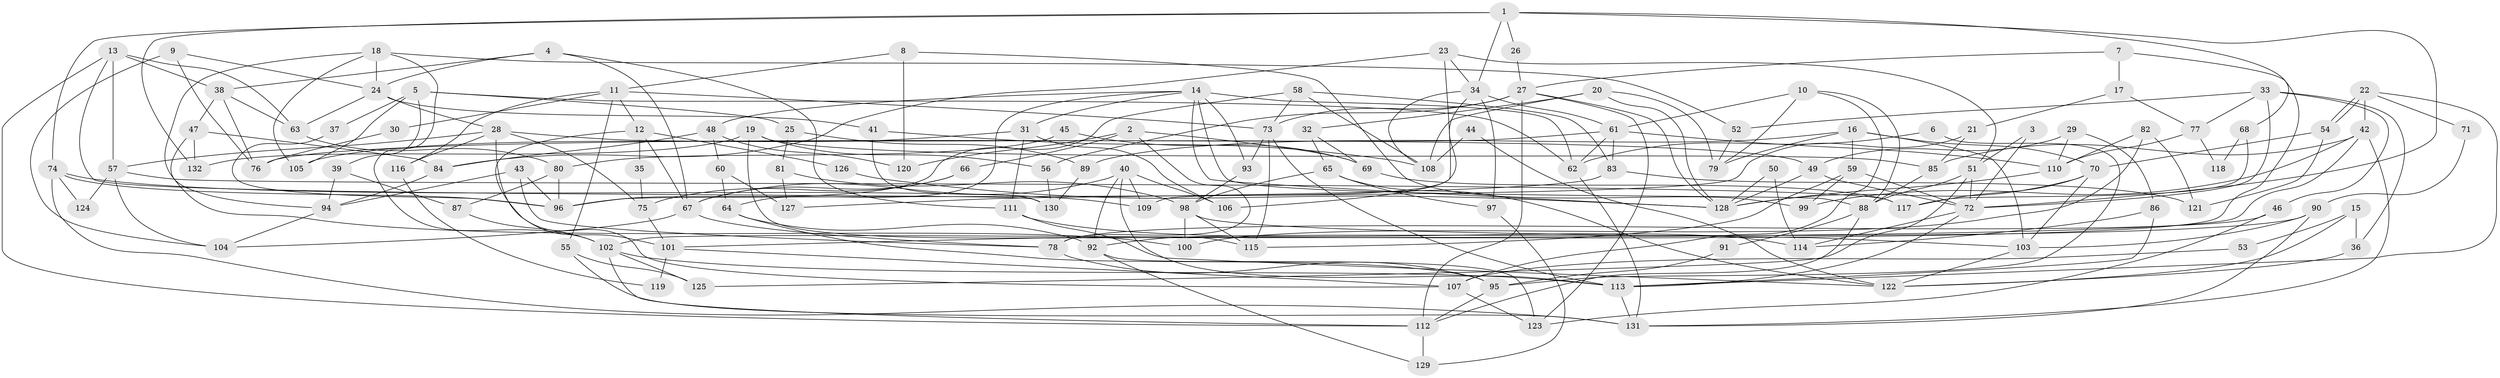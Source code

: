 // coarse degree distribution, {6: 0.14130434782608695, 4: 0.16304347826086957, 2: 0.14130434782608695, 5: 0.15217391304347827, 3: 0.20652173913043478, 7: 0.09782608695652174, 9: 0.010869565217391304, 12: 0.010869565217391304, 8: 0.043478260869565216, 13: 0.010869565217391304, 10: 0.021739130434782608}
// Generated by graph-tools (version 1.1) at 2025/18/03/04/25 18:18:47]
// undirected, 132 vertices, 264 edges
graph export_dot {
graph [start="1"]
  node [color=gray90,style=filled];
  1;
  2;
  3;
  4;
  5;
  6;
  7;
  8;
  9;
  10;
  11;
  12;
  13;
  14;
  15;
  16;
  17;
  18;
  19;
  20;
  21;
  22;
  23;
  24;
  25;
  26;
  27;
  28;
  29;
  30;
  31;
  32;
  33;
  34;
  35;
  36;
  37;
  38;
  39;
  40;
  41;
  42;
  43;
  44;
  45;
  46;
  47;
  48;
  49;
  50;
  51;
  52;
  53;
  54;
  55;
  56;
  57;
  58;
  59;
  60;
  61;
  62;
  63;
  64;
  65;
  66;
  67;
  68;
  69;
  70;
  71;
  72;
  73;
  74;
  75;
  76;
  77;
  78;
  79;
  80;
  81;
  82;
  83;
  84;
  85;
  86;
  87;
  88;
  89;
  90;
  91;
  92;
  93;
  94;
  95;
  96;
  97;
  98;
  99;
  100;
  101;
  102;
  103;
  104;
  105;
  106;
  107;
  108;
  109;
  110;
  111;
  112;
  113;
  114;
  115;
  116;
  117;
  118;
  119;
  120;
  121;
  122;
  123;
  124;
  125;
  126;
  127;
  128;
  129;
  130;
  131;
  132;
  1 -- 72;
  1 -- 34;
  1 -- 26;
  1 -- 68;
  1 -- 74;
  1 -- 132;
  2 -- 78;
  2 -- 69;
  2 -- 66;
  2 -- 120;
  3 -- 51;
  3 -- 72;
  4 -- 111;
  4 -- 67;
  4 -- 24;
  4 -- 38;
  5 -- 39;
  5 -- 62;
  5 -- 25;
  5 -- 37;
  5 -- 105;
  6 -- 62;
  6 -- 95;
  7 -- 27;
  7 -- 102;
  7 -- 17;
  8 -- 120;
  8 -- 99;
  8 -- 11;
  9 -- 104;
  9 -- 24;
  9 -- 76;
  10 -- 61;
  10 -- 88;
  10 -- 79;
  10 -- 107;
  11 -- 73;
  11 -- 12;
  11 -- 30;
  11 -- 55;
  11 -- 116;
  12 -- 67;
  12 -- 35;
  12 -- 107;
  12 -- 126;
  13 -- 63;
  13 -- 112;
  13 -- 38;
  13 -- 57;
  13 -- 130;
  14 -- 88;
  14 -- 62;
  14 -- 31;
  14 -- 48;
  14 -- 64;
  14 -- 93;
  14 -- 128;
  15 -- 36;
  15 -- 122;
  15 -- 53;
  16 -- 89;
  16 -- 59;
  16 -- 70;
  16 -- 79;
  16 -- 103;
  17 -- 77;
  17 -- 21;
  18 -- 24;
  18 -- 102;
  18 -- 52;
  18 -- 94;
  18 -- 105;
  19 -- 56;
  19 -- 85;
  19 -- 115;
  19 -- 132;
  20 -- 79;
  20 -- 128;
  20 -- 32;
  20 -- 108;
  21 -- 85;
  21 -- 96;
  22 -- 113;
  22 -- 54;
  22 -- 54;
  22 -- 42;
  22 -- 71;
  23 -- 34;
  23 -- 106;
  23 -- 51;
  23 -- 84;
  24 -- 28;
  24 -- 41;
  24 -- 63;
  25 -- 81;
  25 -- 89;
  26 -- 27;
  27 -- 73;
  27 -- 128;
  27 -- 56;
  27 -- 112;
  27 -- 123;
  28 -- 101;
  28 -- 57;
  28 -- 49;
  28 -- 75;
  28 -- 116;
  29 -- 49;
  29 -- 110;
  29 -- 86;
  30 -- 76;
  31 -- 105;
  31 -- 106;
  31 -- 111;
  32 -- 65;
  32 -- 69;
  33 -- 72;
  33 -- 52;
  33 -- 36;
  33 -- 46;
  33 -- 77;
  34 -- 61;
  34 -- 109;
  34 -- 97;
  34 -- 108;
  35 -- 75;
  36 -- 122;
  37 -- 96;
  38 -- 47;
  38 -- 63;
  38 -- 76;
  39 -- 87;
  39 -- 94;
  40 -- 92;
  40 -- 113;
  40 -- 67;
  40 -- 106;
  40 -- 109;
  41 -- 108;
  41 -- 130;
  42 -- 131;
  42 -- 85;
  42 -- 99;
  42 -- 101;
  43 -- 94;
  43 -- 78;
  43 -- 96;
  44 -- 122;
  44 -- 108;
  45 -- 69;
  45 -- 80;
  46 -- 123;
  46 -- 78;
  47 -- 132;
  47 -- 84;
  47 -- 100;
  48 -- 84;
  48 -- 60;
  48 -- 120;
  49 -- 72;
  49 -- 128;
  50 -- 114;
  50 -- 128;
  51 -- 72;
  51 -- 88;
  51 -- 125;
  52 -- 79;
  53 -- 107;
  54 -- 70;
  54 -- 121;
  55 -- 125;
  55 -- 131;
  56 -- 130;
  57 -- 104;
  57 -- 117;
  57 -- 124;
  58 -- 108;
  58 -- 96;
  58 -- 73;
  58 -- 83;
  59 -- 115;
  59 -- 72;
  59 -- 99;
  60 -- 64;
  60 -- 127;
  61 -- 76;
  61 -- 110;
  61 -- 62;
  61 -- 83;
  62 -- 131;
  63 -- 80;
  64 -- 92;
  64 -- 95;
  65 -- 98;
  65 -- 97;
  65 -- 122;
  66 -- 75;
  66 -- 67;
  67 -- 78;
  67 -- 104;
  68 -- 117;
  68 -- 118;
  69 -- 117;
  70 -- 128;
  70 -- 103;
  70 -- 117;
  71 -- 90;
  72 -- 113;
  72 -- 114;
  73 -- 115;
  73 -- 93;
  73 -- 113;
  74 -- 96;
  74 -- 109;
  74 -- 124;
  74 -- 131;
  75 -- 101;
  77 -- 110;
  77 -- 118;
  78 -- 95;
  80 -- 96;
  80 -- 87;
  81 -- 127;
  81 -- 98;
  82 -- 121;
  82 -- 100;
  82 -- 110;
  83 -- 121;
  83 -- 127;
  84 -- 94;
  85 -- 88;
  86 -- 113;
  86 -- 114;
  87 -- 102;
  88 -- 112;
  88 -- 91;
  89 -- 130;
  90 -- 103;
  90 -- 131;
  90 -- 92;
  91 -- 95;
  92 -- 123;
  92 -- 129;
  93 -- 98;
  94 -- 104;
  95 -- 112;
  97 -- 129;
  98 -- 103;
  98 -- 100;
  98 -- 115;
  101 -- 107;
  101 -- 119;
  102 -- 113;
  102 -- 112;
  102 -- 125;
  103 -- 122;
  107 -- 123;
  110 -- 128;
  111 -- 122;
  111 -- 114;
  112 -- 129;
  113 -- 131;
  116 -- 119;
  126 -- 128;
}
